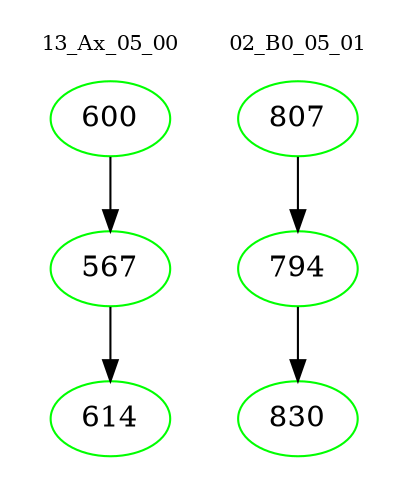 digraph{
subgraph cluster_0 {
color = white
label = "13_Ax_05_00";
fontsize=10;
T0_600 [label="600", color="green"]
T0_600 -> T0_567 [color="black"]
T0_567 [label="567", color="green"]
T0_567 -> T0_614 [color="black"]
T0_614 [label="614", color="green"]
}
subgraph cluster_1 {
color = white
label = "02_B0_05_01";
fontsize=10;
T1_807 [label="807", color="green"]
T1_807 -> T1_794 [color="black"]
T1_794 [label="794", color="green"]
T1_794 -> T1_830 [color="black"]
T1_830 [label="830", color="green"]
}
}
